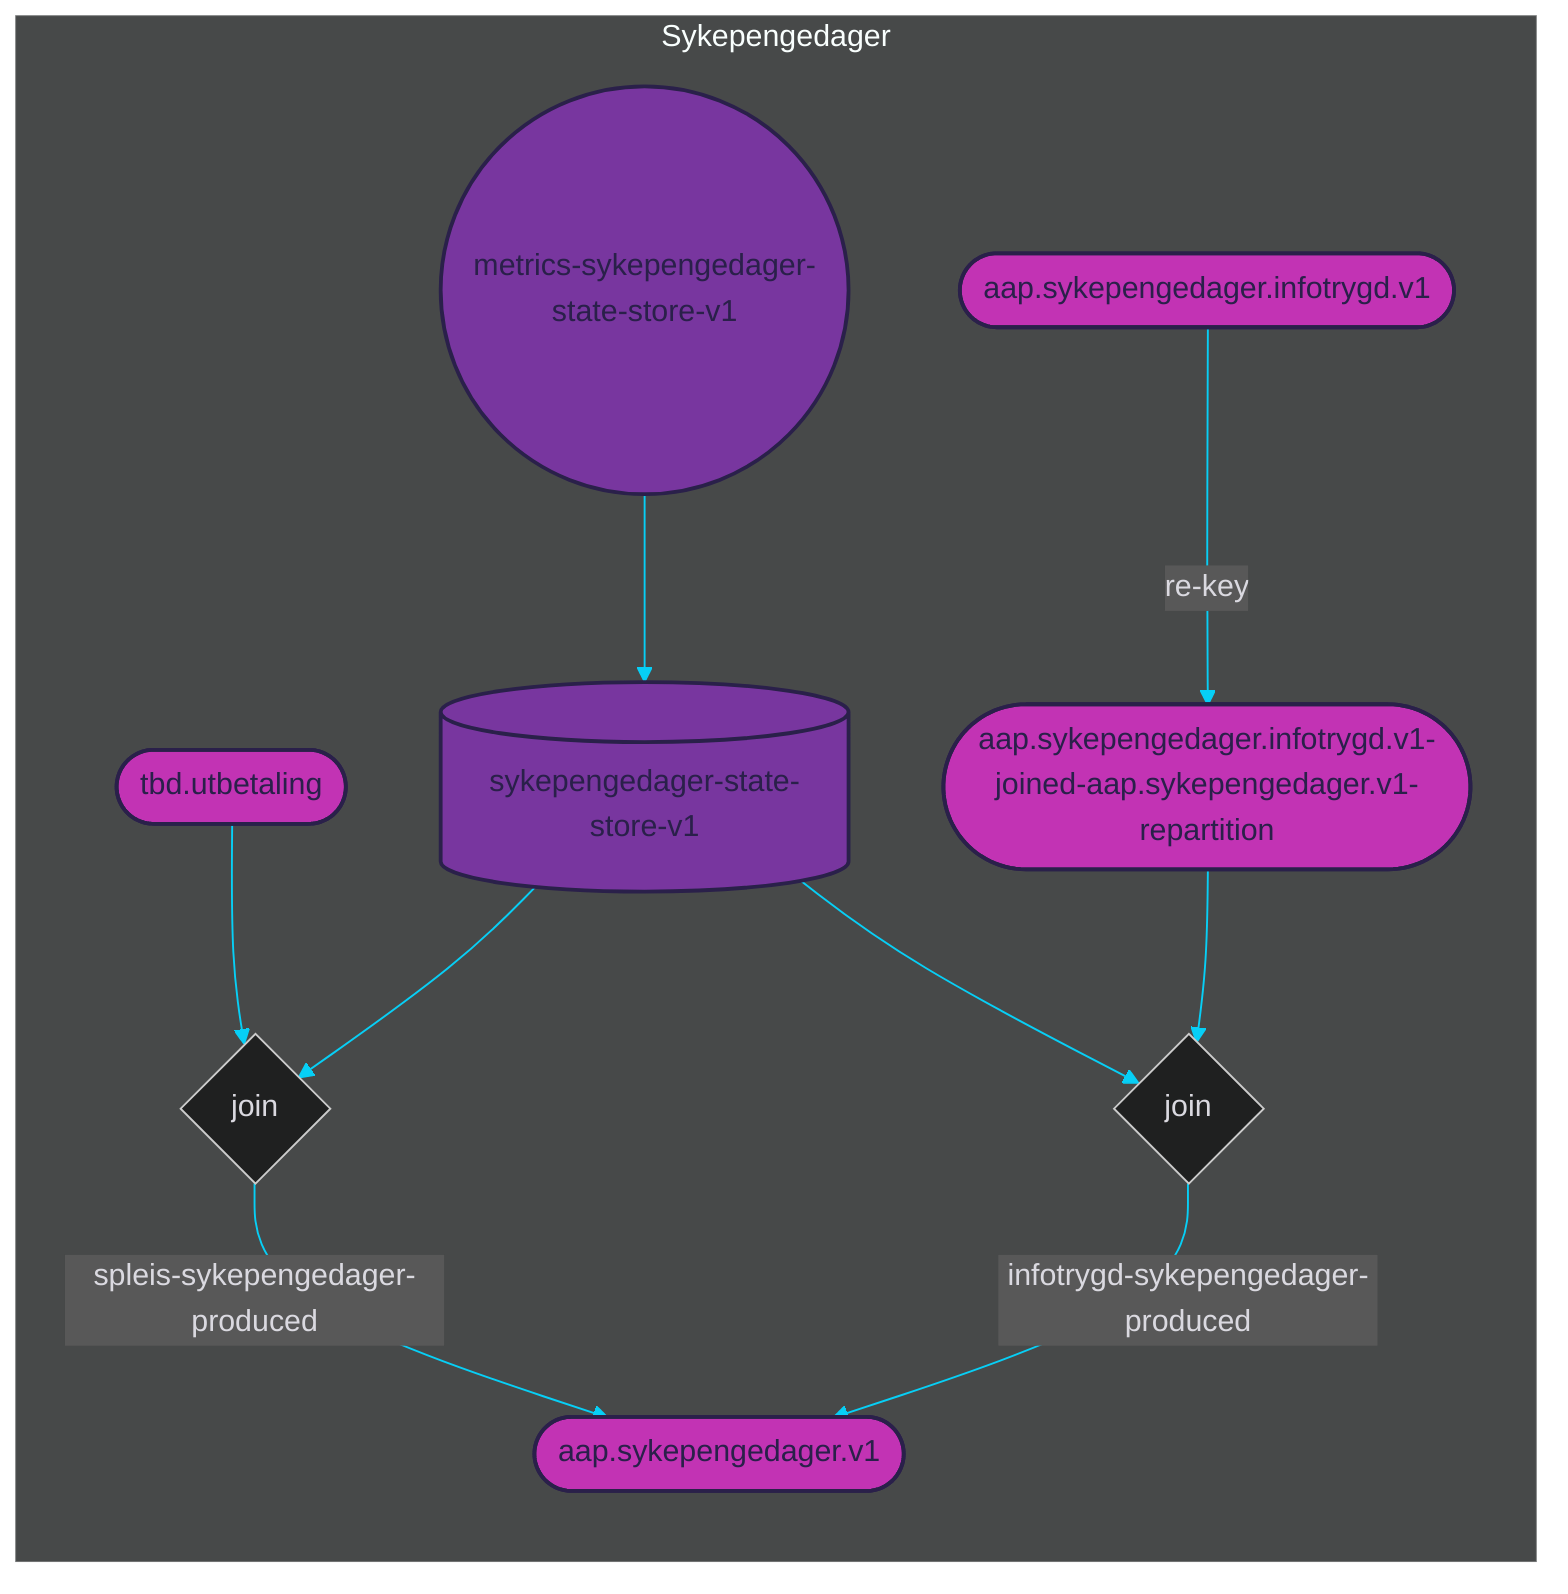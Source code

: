 %%{init: {'theme': 'dark', 'themeVariables': { 'primaryColor': '#07cff6', 'textColor': '#dad9e0', 'lineColor': '#07cff6'}}}%%

graph LR

subgraph Sykepengedager
    %% TOPICS
    tbd.utbetaling([tbd.utbetaling])
	aap.sykepengedager.infotrygd.v1-joined-aap.sykepengedager.v1-repartition([aap.sykepengedager.infotrygd.v1-joined-aap.sykepengedager.v1-repartition])
	aap.sykepengedager.v1([aap.sykepengedager.v1])
	aap.sykepengedager.infotrygd.v1([aap.sykepengedager.infotrygd.v1])
    
    %% JOINS
    join-0{join}
	join-1{join}
    
    %% STATE STORES
    sykepengedager-state-store-v1[(sykepengedager-state-store-v1)]
    
    %% PROCESSOR API JOBS
    metrics-sykepengedager-state-store-v1((metrics-sykepengedager-state-store-v1))
    
    %% JOIN STREAMS
    aap.sykepengedager.infotrygd.v1-joined-aap.sykepengedager.v1-repartition --> join-0
	sykepengedager-state-store-v1 --> join-0
	join-0 --> |infotrygd-sykepengedager-produced| aap.sykepengedager.v1
	tbd.utbetaling --> join-1
	sykepengedager-state-store-v1 --> join-1
	join-1 --> |spleis-sykepengedager-produced| aap.sykepengedager.v1
    
    %% JOB STREAMS
    metrics-sykepengedager-state-store-v1 --> sykepengedager-state-store-v1
    
    %% REPARTITION STREAMS
    aap.sykepengedager.infotrygd.v1 --> |re-key| aap.sykepengedager.infotrygd.v1-joined-aap.sykepengedager.v1-repartition
end

%% COLORS
%% light    #dad9e0
%% purple   #78369f
%% pink     #c233b4
%% dark     #2a204a
%% blue     #07cff6

%% STYLES
style tbd.utbetaling fill:#c233b4, stroke:#2a204a, stroke-width:2px, color:#2a204a
style aap.sykepengedager.infotrygd.v1-joined-aap.sykepengedager.v1-repartition fill:#c233b4, stroke:#2a204a, stroke-width:2px, color:#2a204a
style aap.sykepengedager.v1 fill:#c233b4, stroke:#2a204a, stroke-width:2px, color:#2a204a
style aap.sykepengedager.infotrygd.v1 fill:#c233b4, stroke:#2a204a, stroke-width:2px, color:#2a204a
style sykepengedager-state-store-v1 fill:#78369f, stroke:#2a204a, stroke-width:2px, color:#2a204a
style metrics-sykepengedager-state-store-v1 fill:#78369f, stroke:#2a204a, stroke-width:2px, color:#2a204a